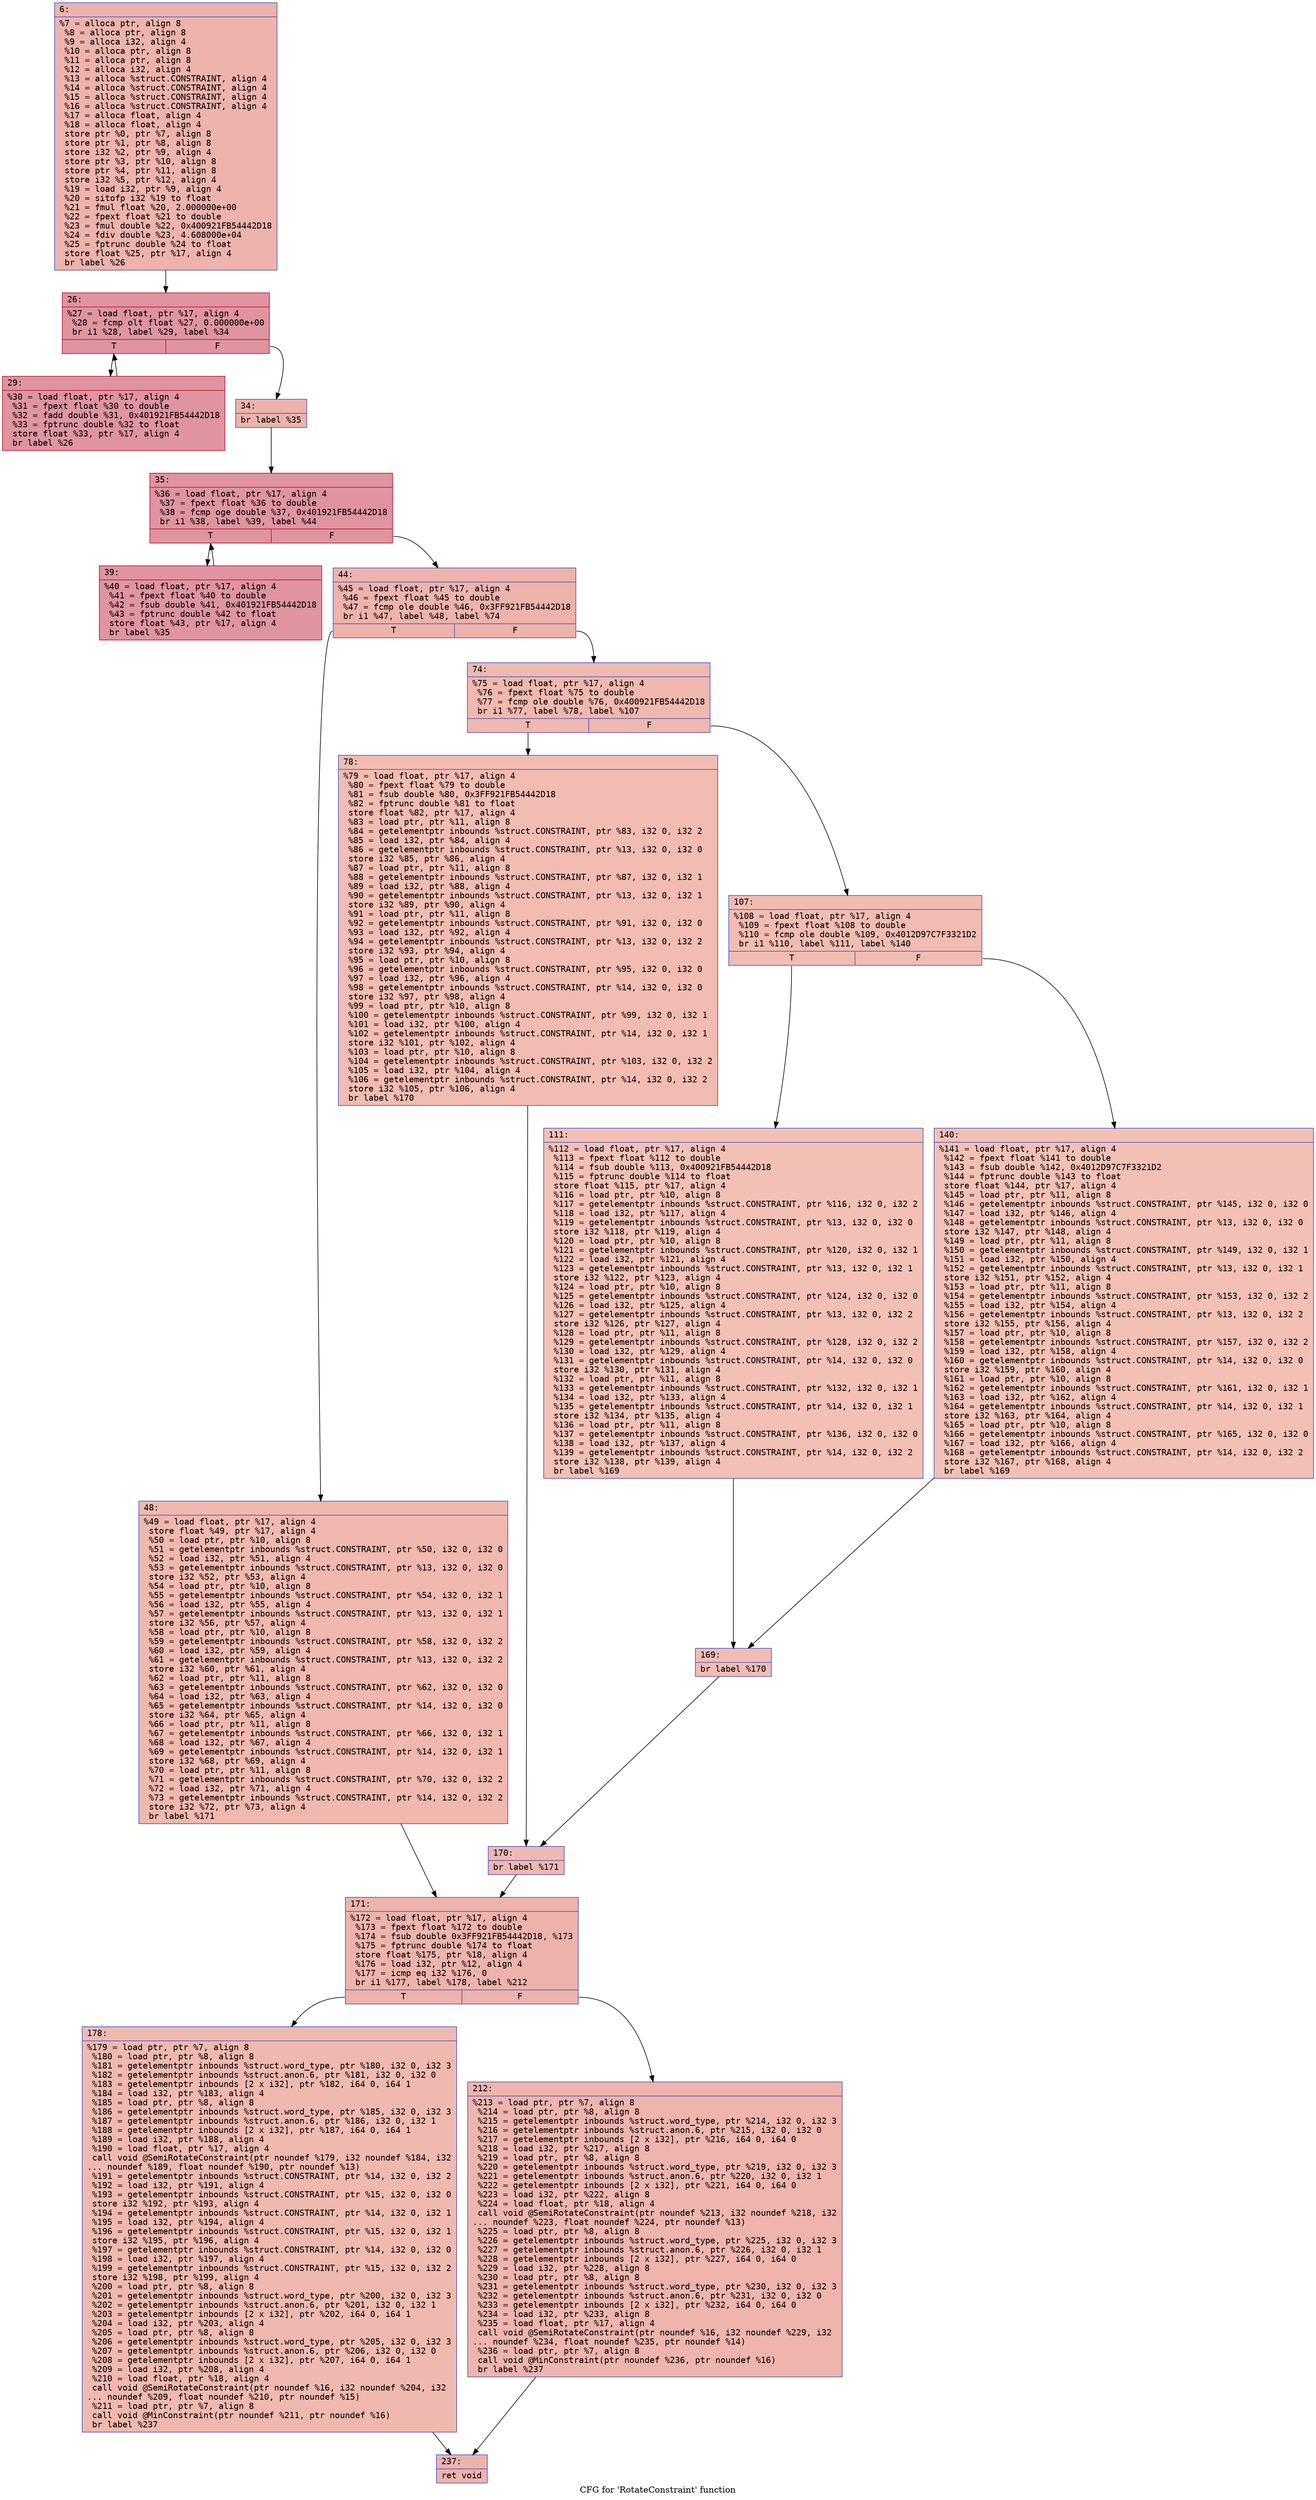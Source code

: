 digraph "CFG for 'RotateConstraint' function" {
	label="CFG for 'RotateConstraint' function";

	Node0x600001063520 [shape=record,color="#3d50c3ff", style=filled, fillcolor="#d6524470" fontname="Courier",label="{6:\l|  %7 = alloca ptr, align 8\l  %8 = alloca ptr, align 8\l  %9 = alloca i32, align 4\l  %10 = alloca ptr, align 8\l  %11 = alloca ptr, align 8\l  %12 = alloca i32, align 4\l  %13 = alloca %struct.CONSTRAINT, align 4\l  %14 = alloca %struct.CONSTRAINT, align 4\l  %15 = alloca %struct.CONSTRAINT, align 4\l  %16 = alloca %struct.CONSTRAINT, align 4\l  %17 = alloca float, align 4\l  %18 = alloca float, align 4\l  store ptr %0, ptr %7, align 8\l  store ptr %1, ptr %8, align 8\l  store i32 %2, ptr %9, align 4\l  store ptr %3, ptr %10, align 8\l  store ptr %4, ptr %11, align 8\l  store i32 %5, ptr %12, align 4\l  %19 = load i32, ptr %9, align 4\l  %20 = sitofp i32 %19 to float\l  %21 = fmul float %20, 2.000000e+00\l  %22 = fpext float %21 to double\l  %23 = fmul double %22, 0x400921FB54442D18\l  %24 = fdiv double %23, 4.608000e+04\l  %25 = fptrunc double %24 to float\l  store float %25, ptr %17, align 4\l  br label %26\l}"];
	Node0x600001063520 -> Node0x600001063750[tooltip="6 -> 26\nProbability 100.00%" ];
	Node0x600001063750 [shape=record,color="#b70d28ff", style=filled, fillcolor="#b70d2870" fontname="Courier",label="{26:\l|  %27 = load float, ptr %17, align 4\l  %28 = fcmp olt float %27, 0.000000e+00\l  br i1 %28, label %29, label %34\l|{<s0>T|<s1>F}}"];
	Node0x600001063750:s0 -> Node0x6000010637a0[tooltip="26 -> 29\nProbability 96.88%" ];
	Node0x600001063750:s1 -> Node0x6000010637f0[tooltip="26 -> 34\nProbability 3.12%" ];
	Node0x6000010637a0 [shape=record,color="#b70d28ff", style=filled, fillcolor="#b70d2870" fontname="Courier",label="{29:\l|  %30 = load float, ptr %17, align 4\l  %31 = fpext float %30 to double\l  %32 = fadd double %31, 0x401921FB54442D18\l  %33 = fptrunc double %32 to float\l  store float %33, ptr %17, align 4\l  br label %26\l}"];
	Node0x6000010637a0 -> Node0x600001063750[tooltip="29 -> 26\nProbability 100.00%" ];
	Node0x6000010637f0 [shape=record,color="#3d50c3ff", style=filled, fillcolor="#d6524470" fontname="Courier",label="{34:\l|  br label %35\l}"];
	Node0x6000010637f0 -> Node0x600001063840[tooltip="34 -> 35\nProbability 100.00%" ];
	Node0x600001063840 [shape=record,color="#b70d28ff", style=filled, fillcolor="#b70d2870" fontname="Courier",label="{35:\l|  %36 = load float, ptr %17, align 4\l  %37 = fpext float %36 to double\l  %38 = fcmp oge double %37, 0x401921FB54442D18\l  br i1 %38, label %39, label %44\l|{<s0>T|<s1>F}}"];
	Node0x600001063840:s0 -> Node0x600001063890[tooltip="35 -> 39\nProbability 96.88%" ];
	Node0x600001063840:s1 -> Node0x6000010638e0[tooltip="35 -> 44\nProbability 3.12%" ];
	Node0x600001063890 [shape=record,color="#b70d28ff", style=filled, fillcolor="#b70d2870" fontname="Courier",label="{39:\l|  %40 = load float, ptr %17, align 4\l  %41 = fpext float %40 to double\l  %42 = fsub double %41, 0x401921FB54442D18\l  %43 = fptrunc double %42 to float\l  store float %43, ptr %17, align 4\l  br label %35\l}"];
	Node0x600001063890 -> Node0x600001063840[tooltip="39 -> 35\nProbability 100.00%" ];
	Node0x6000010638e0 [shape=record,color="#3d50c3ff", style=filled, fillcolor="#d6524470" fontname="Courier",label="{44:\l|  %45 = load float, ptr %17, align 4\l  %46 = fpext float %45 to double\l  %47 = fcmp ole double %46, 0x3FF921FB54442D18\l  br i1 %47, label %48, label %74\l|{<s0>T|<s1>F}}"];
	Node0x6000010638e0:s0 -> Node0x600001063930[tooltip="44 -> 48\nProbability 50.00%" ];
	Node0x6000010638e0:s1 -> Node0x600001063980[tooltip="44 -> 74\nProbability 50.00%" ];
	Node0x600001063930 [shape=record,color="#3d50c3ff", style=filled, fillcolor="#dc5d4a70" fontname="Courier",label="{48:\l|  %49 = load float, ptr %17, align 4\l  store float %49, ptr %17, align 4\l  %50 = load ptr, ptr %10, align 8\l  %51 = getelementptr inbounds %struct.CONSTRAINT, ptr %50, i32 0, i32 0\l  %52 = load i32, ptr %51, align 4\l  %53 = getelementptr inbounds %struct.CONSTRAINT, ptr %13, i32 0, i32 0\l  store i32 %52, ptr %53, align 4\l  %54 = load ptr, ptr %10, align 8\l  %55 = getelementptr inbounds %struct.CONSTRAINT, ptr %54, i32 0, i32 1\l  %56 = load i32, ptr %55, align 4\l  %57 = getelementptr inbounds %struct.CONSTRAINT, ptr %13, i32 0, i32 1\l  store i32 %56, ptr %57, align 4\l  %58 = load ptr, ptr %10, align 8\l  %59 = getelementptr inbounds %struct.CONSTRAINT, ptr %58, i32 0, i32 2\l  %60 = load i32, ptr %59, align 4\l  %61 = getelementptr inbounds %struct.CONSTRAINT, ptr %13, i32 0, i32 2\l  store i32 %60, ptr %61, align 4\l  %62 = load ptr, ptr %11, align 8\l  %63 = getelementptr inbounds %struct.CONSTRAINT, ptr %62, i32 0, i32 0\l  %64 = load i32, ptr %63, align 4\l  %65 = getelementptr inbounds %struct.CONSTRAINT, ptr %14, i32 0, i32 0\l  store i32 %64, ptr %65, align 4\l  %66 = load ptr, ptr %11, align 8\l  %67 = getelementptr inbounds %struct.CONSTRAINT, ptr %66, i32 0, i32 1\l  %68 = load i32, ptr %67, align 4\l  %69 = getelementptr inbounds %struct.CONSTRAINT, ptr %14, i32 0, i32 1\l  store i32 %68, ptr %69, align 4\l  %70 = load ptr, ptr %11, align 8\l  %71 = getelementptr inbounds %struct.CONSTRAINT, ptr %70, i32 0, i32 2\l  %72 = load i32, ptr %71, align 4\l  %73 = getelementptr inbounds %struct.CONSTRAINT, ptr %14, i32 0, i32 2\l  store i32 %72, ptr %73, align 4\l  br label %171\l}"];
	Node0x600001063930 -> Node0x600001063bb0[tooltip="48 -> 171\nProbability 100.00%" ];
	Node0x600001063980 [shape=record,color="#3d50c3ff", style=filled, fillcolor="#dc5d4a70" fontname="Courier",label="{74:\l|  %75 = load float, ptr %17, align 4\l  %76 = fpext float %75 to double\l  %77 = fcmp ole double %76, 0x400921FB54442D18\l  br i1 %77, label %78, label %107\l|{<s0>T|<s1>F}}"];
	Node0x600001063980:s0 -> Node0x6000010639d0[tooltip="74 -> 78\nProbability 50.00%" ];
	Node0x600001063980:s1 -> Node0x600001063a20[tooltip="74 -> 107\nProbability 50.00%" ];
	Node0x6000010639d0 [shape=record,color="#3d50c3ff", style=filled, fillcolor="#e1675170" fontname="Courier",label="{78:\l|  %79 = load float, ptr %17, align 4\l  %80 = fpext float %79 to double\l  %81 = fsub double %80, 0x3FF921FB54442D18\l  %82 = fptrunc double %81 to float\l  store float %82, ptr %17, align 4\l  %83 = load ptr, ptr %11, align 8\l  %84 = getelementptr inbounds %struct.CONSTRAINT, ptr %83, i32 0, i32 2\l  %85 = load i32, ptr %84, align 4\l  %86 = getelementptr inbounds %struct.CONSTRAINT, ptr %13, i32 0, i32 0\l  store i32 %85, ptr %86, align 4\l  %87 = load ptr, ptr %11, align 8\l  %88 = getelementptr inbounds %struct.CONSTRAINT, ptr %87, i32 0, i32 1\l  %89 = load i32, ptr %88, align 4\l  %90 = getelementptr inbounds %struct.CONSTRAINT, ptr %13, i32 0, i32 1\l  store i32 %89, ptr %90, align 4\l  %91 = load ptr, ptr %11, align 8\l  %92 = getelementptr inbounds %struct.CONSTRAINT, ptr %91, i32 0, i32 0\l  %93 = load i32, ptr %92, align 4\l  %94 = getelementptr inbounds %struct.CONSTRAINT, ptr %13, i32 0, i32 2\l  store i32 %93, ptr %94, align 4\l  %95 = load ptr, ptr %10, align 8\l  %96 = getelementptr inbounds %struct.CONSTRAINT, ptr %95, i32 0, i32 0\l  %97 = load i32, ptr %96, align 4\l  %98 = getelementptr inbounds %struct.CONSTRAINT, ptr %14, i32 0, i32 0\l  store i32 %97, ptr %98, align 4\l  %99 = load ptr, ptr %10, align 8\l  %100 = getelementptr inbounds %struct.CONSTRAINT, ptr %99, i32 0, i32 1\l  %101 = load i32, ptr %100, align 4\l  %102 = getelementptr inbounds %struct.CONSTRAINT, ptr %14, i32 0, i32 1\l  store i32 %101, ptr %102, align 4\l  %103 = load ptr, ptr %10, align 8\l  %104 = getelementptr inbounds %struct.CONSTRAINT, ptr %103, i32 0, i32 2\l  %105 = load i32, ptr %104, align 4\l  %106 = getelementptr inbounds %struct.CONSTRAINT, ptr %14, i32 0, i32 2\l  store i32 %105, ptr %106, align 4\l  br label %170\l}"];
	Node0x6000010639d0 -> Node0x600001063b60[tooltip="78 -> 170\nProbability 100.00%" ];
	Node0x600001063a20 [shape=record,color="#3d50c3ff", style=filled, fillcolor="#e1675170" fontname="Courier",label="{107:\l|  %108 = load float, ptr %17, align 4\l  %109 = fpext float %108 to double\l  %110 = fcmp ole double %109, 0x4012D97C7F3321D2\l  br i1 %110, label %111, label %140\l|{<s0>T|<s1>F}}"];
	Node0x600001063a20:s0 -> Node0x600001063a70[tooltip="107 -> 111\nProbability 50.00%" ];
	Node0x600001063a20:s1 -> Node0x600001063ac0[tooltip="107 -> 140\nProbability 50.00%" ];
	Node0x600001063a70 [shape=record,color="#3d50c3ff", style=filled, fillcolor="#e5705870" fontname="Courier",label="{111:\l|  %112 = load float, ptr %17, align 4\l  %113 = fpext float %112 to double\l  %114 = fsub double %113, 0x400921FB54442D18\l  %115 = fptrunc double %114 to float\l  store float %115, ptr %17, align 4\l  %116 = load ptr, ptr %10, align 8\l  %117 = getelementptr inbounds %struct.CONSTRAINT, ptr %116, i32 0, i32 2\l  %118 = load i32, ptr %117, align 4\l  %119 = getelementptr inbounds %struct.CONSTRAINT, ptr %13, i32 0, i32 0\l  store i32 %118, ptr %119, align 4\l  %120 = load ptr, ptr %10, align 8\l  %121 = getelementptr inbounds %struct.CONSTRAINT, ptr %120, i32 0, i32 1\l  %122 = load i32, ptr %121, align 4\l  %123 = getelementptr inbounds %struct.CONSTRAINT, ptr %13, i32 0, i32 1\l  store i32 %122, ptr %123, align 4\l  %124 = load ptr, ptr %10, align 8\l  %125 = getelementptr inbounds %struct.CONSTRAINT, ptr %124, i32 0, i32 0\l  %126 = load i32, ptr %125, align 4\l  %127 = getelementptr inbounds %struct.CONSTRAINT, ptr %13, i32 0, i32 2\l  store i32 %126, ptr %127, align 4\l  %128 = load ptr, ptr %11, align 8\l  %129 = getelementptr inbounds %struct.CONSTRAINT, ptr %128, i32 0, i32 2\l  %130 = load i32, ptr %129, align 4\l  %131 = getelementptr inbounds %struct.CONSTRAINT, ptr %14, i32 0, i32 0\l  store i32 %130, ptr %131, align 4\l  %132 = load ptr, ptr %11, align 8\l  %133 = getelementptr inbounds %struct.CONSTRAINT, ptr %132, i32 0, i32 1\l  %134 = load i32, ptr %133, align 4\l  %135 = getelementptr inbounds %struct.CONSTRAINT, ptr %14, i32 0, i32 1\l  store i32 %134, ptr %135, align 4\l  %136 = load ptr, ptr %11, align 8\l  %137 = getelementptr inbounds %struct.CONSTRAINT, ptr %136, i32 0, i32 0\l  %138 = load i32, ptr %137, align 4\l  %139 = getelementptr inbounds %struct.CONSTRAINT, ptr %14, i32 0, i32 2\l  store i32 %138, ptr %139, align 4\l  br label %169\l}"];
	Node0x600001063a70 -> Node0x600001063b10[tooltip="111 -> 169\nProbability 100.00%" ];
	Node0x600001063ac0 [shape=record,color="#3d50c3ff", style=filled, fillcolor="#e5705870" fontname="Courier",label="{140:\l|  %141 = load float, ptr %17, align 4\l  %142 = fpext float %141 to double\l  %143 = fsub double %142, 0x4012D97C7F3321D2\l  %144 = fptrunc double %143 to float\l  store float %144, ptr %17, align 4\l  %145 = load ptr, ptr %11, align 8\l  %146 = getelementptr inbounds %struct.CONSTRAINT, ptr %145, i32 0, i32 0\l  %147 = load i32, ptr %146, align 4\l  %148 = getelementptr inbounds %struct.CONSTRAINT, ptr %13, i32 0, i32 0\l  store i32 %147, ptr %148, align 4\l  %149 = load ptr, ptr %11, align 8\l  %150 = getelementptr inbounds %struct.CONSTRAINT, ptr %149, i32 0, i32 1\l  %151 = load i32, ptr %150, align 4\l  %152 = getelementptr inbounds %struct.CONSTRAINT, ptr %13, i32 0, i32 1\l  store i32 %151, ptr %152, align 4\l  %153 = load ptr, ptr %11, align 8\l  %154 = getelementptr inbounds %struct.CONSTRAINT, ptr %153, i32 0, i32 2\l  %155 = load i32, ptr %154, align 4\l  %156 = getelementptr inbounds %struct.CONSTRAINT, ptr %13, i32 0, i32 2\l  store i32 %155, ptr %156, align 4\l  %157 = load ptr, ptr %10, align 8\l  %158 = getelementptr inbounds %struct.CONSTRAINT, ptr %157, i32 0, i32 2\l  %159 = load i32, ptr %158, align 4\l  %160 = getelementptr inbounds %struct.CONSTRAINT, ptr %14, i32 0, i32 0\l  store i32 %159, ptr %160, align 4\l  %161 = load ptr, ptr %10, align 8\l  %162 = getelementptr inbounds %struct.CONSTRAINT, ptr %161, i32 0, i32 1\l  %163 = load i32, ptr %162, align 4\l  %164 = getelementptr inbounds %struct.CONSTRAINT, ptr %14, i32 0, i32 1\l  store i32 %163, ptr %164, align 4\l  %165 = load ptr, ptr %10, align 8\l  %166 = getelementptr inbounds %struct.CONSTRAINT, ptr %165, i32 0, i32 0\l  %167 = load i32, ptr %166, align 4\l  %168 = getelementptr inbounds %struct.CONSTRAINT, ptr %14, i32 0, i32 2\l  store i32 %167, ptr %168, align 4\l  br label %169\l}"];
	Node0x600001063ac0 -> Node0x600001063b10[tooltip="140 -> 169\nProbability 100.00%" ];
	Node0x600001063b10 [shape=record,color="#3d50c3ff", style=filled, fillcolor="#e1675170" fontname="Courier",label="{169:\l|  br label %170\l}"];
	Node0x600001063b10 -> Node0x600001063b60[tooltip="169 -> 170\nProbability 100.00%" ];
	Node0x600001063b60 [shape=record,color="#3d50c3ff", style=filled, fillcolor="#dc5d4a70" fontname="Courier",label="{170:\l|  br label %171\l}"];
	Node0x600001063b60 -> Node0x600001063bb0[tooltip="170 -> 171\nProbability 100.00%" ];
	Node0x600001063bb0 [shape=record,color="#3d50c3ff", style=filled, fillcolor="#d6524470" fontname="Courier",label="{171:\l|  %172 = load float, ptr %17, align 4\l  %173 = fpext float %172 to double\l  %174 = fsub double 0x3FF921FB54442D18, %173\l  %175 = fptrunc double %174 to float\l  store float %175, ptr %18, align 4\l  %176 = load i32, ptr %12, align 4\l  %177 = icmp eq i32 %176, 0\l  br i1 %177, label %178, label %212\l|{<s0>T|<s1>F}}"];
	Node0x600001063bb0:s0 -> Node0x600001063c00[tooltip="171 -> 178\nProbability 37.50%" ];
	Node0x600001063bb0:s1 -> Node0x600001063c50[tooltip="171 -> 212\nProbability 62.50%" ];
	Node0x600001063c00 [shape=record,color="#3d50c3ff", style=filled, fillcolor="#de614d70" fontname="Courier",label="{178:\l|  %179 = load ptr, ptr %7, align 8\l  %180 = load ptr, ptr %8, align 8\l  %181 = getelementptr inbounds %struct.word_type, ptr %180, i32 0, i32 3\l  %182 = getelementptr inbounds %struct.anon.6, ptr %181, i32 0, i32 0\l  %183 = getelementptr inbounds [2 x i32], ptr %182, i64 0, i64 1\l  %184 = load i32, ptr %183, align 4\l  %185 = load ptr, ptr %8, align 8\l  %186 = getelementptr inbounds %struct.word_type, ptr %185, i32 0, i32 3\l  %187 = getelementptr inbounds %struct.anon.6, ptr %186, i32 0, i32 1\l  %188 = getelementptr inbounds [2 x i32], ptr %187, i64 0, i64 1\l  %189 = load i32, ptr %188, align 4\l  %190 = load float, ptr %17, align 4\l  call void @SemiRotateConstraint(ptr noundef %179, i32 noundef %184, i32\l... noundef %189, float noundef %190, ptr noundef %13)\l  %191 = getelementptr inbounds %struct.CONSTRAINT, ptr %14, i32 0, i32 2\l  %192 = load i32, ptr %191, align 4\l  %193 = getelementptr inbounds %struct.CONSTRAINT, ptr %15, i32 0, i32 0\l  store i32 %192, ptr %193, align 4\l  %194 = getelementptr inbounds %struct.CONSTRAINT, ptr %14, i32 0, i32 1\l  %195 = load i32, ptr %194, align 4\l  %196 = getelementptr inbounds %struct.CONSTRAINT, ptr %15, i32 0, i32 1\l  store i32 %195, ptr %196, align 4\l  %197 = getelementptr inbounds %struct.CONSTRAINT, ptr %14, i32 0, i32 0\l  %198 = load i32, ptr %197, align 4\l  %199 = getelementptr inbounds %struct.CONSTRAINT, ptr %15, i32 0, i32 2\l  store i32 %198, ptr %199, align 4\l  %200 = load ptr, ptr %8, align 8\l  %201 = getelementptr inbounds %struct.word_type, ptr %200, i32 0, i32 3\l  %202 = getelementptr inbounds %struct.anon.6, ptr %201, i32 0, i32 1\l  %203 = getelementptr inbounds [2 x i32], ptr %202, i64 0, i64 1\l  %204 = load i32, ptr %203, align 4\l  %205 = load ptr, ptr %8, align 8\l  %206 = getelementptr inbounds %struct.word_type, ptr %205, i32 0, i32 3\l  %207 = getelementptr inbounds %struct.anon.6, ptr %206, i32 0, i32 0\l  %208 = getelementptr inbounds [2 x i32], ptr %207, i64 0, i64 1\l  %209 = load i32, ptr %208, align 4\l  %210 = load float, ptr %18, align 4\l  call void @SemiRotateConstraint(ptr noundef %16, i32 noundef %204, i32\l... noundef %209, float noundef %210, ptr noundef %15)\l  %211 = load ptr, ptr %7, align 8\l  call void @MinConstraint(ptr noundef %211, ptr noundef %16)\l  br label %237\l}"];
	Node0x600001063c00 -> Node0x600001063ca0[tooltip="178 -> 237\nProbability 100.00%" ];
	Node0x600001063c50 [shape=record,color="#3d50c3ff", style=filled, fillcolor="#d8564670" fontname="Courier",label="{212:\l|  %213 = load ptr, ptr %7, align 8\l  %214 = load ptr, ptr %8, align 8\l  %215 = getelementptr inbounds %struct.word_type, ptr %214, i32 0, i32 3\l  %216 = getelementptr inbounds %struct.anon.6, ptr %215, i32 0, i32 0\l  %217 = getelementptr inbounds [2 x i32], ptr %216, i64 0, i64 0\l  %218 = load i32, ptr %217, align 8\l  %219 = load ptr, ptr %8, align 8\l  %220 = getelementptr inbounds %struct.word_type, ptr %219, i32 0, i32 3\l  %221 = getelementptr inbounds %struct.anon.6, ptr %220, i32 0, i32 1\l  %222 = getelementptr inbounds [2 x i32], ptr %221, i64 0, i64 0\l  %223 = load i32, ptr %222, align 8\l  %224 = load float, ptr %18, align 4\l  call void @SemiRotateConstraint(ptr noundef %213, i32 noundef %218, i32\l... noundef %223, float noundef %224, ptr noundef %13)\l  %225 = load ptr, ptr %8, align 8\l  %226 = getelementptr inbounds %struct.word_type, ptr %225, i32 0, i32 3\l  %227 = getelementptr inbounds %struct.anon.6, ptr %226, i32 0, i32 1\l  %228 = getelementptr inbounds [2 x i32], ptr %227, i64 0, i64 0\l  %229 = load i32, ptr %228, align 8\l  %230 = load ptr, ptr %8, align 8\l  %231 = getelementptr inbounds %struct.word_type, ptr %230, i32 0, i32 3\l  %232 = getelementptr inbounds %struct.anon.6, ptr %231, i32 0, i32 0\l  %233 = getelementptr inbounds [2 x i32], ptr %232, i64 0, i64 0\l  %234 = load i32, ptr %233, align 8\l  %235 = load float, ptr %17, align 4\l  call void @SemiRotateConstraint(ptr noundef %16, i32 noundef %229, i32\l... noundef %234, float noundef %235, ptr noundef %14)\l  %236 = load ptr, ptr %7, align 8\l  call void @MinConstraint(ptr noundef %236, ptr noundef %16)\l  br label %237\l}"];
	Node0x600001063c50 -> Node0x600001063ca0[tooltip="212 -> 237\nProbability 100.00%" ];
	Node0x600001063ca0 [shape=record,color="#3d50c3ff", style=filled, fillcolor="#d6524470" fontname="Courier",label="{237:\l|  ret void\l}"];
}
